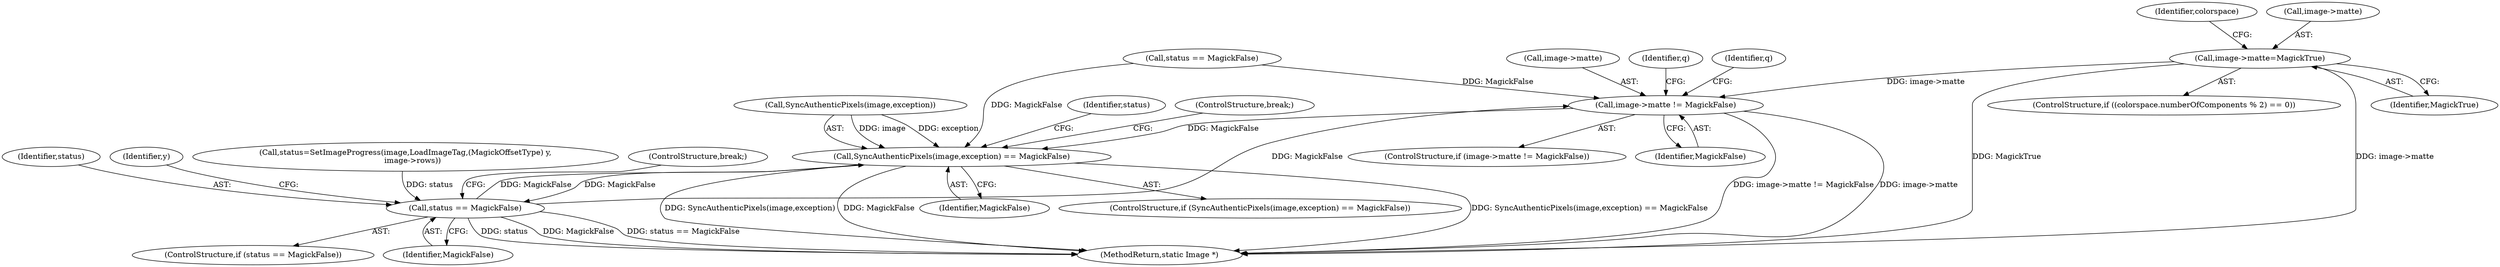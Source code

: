 digraph "0_ImageMagick_f6e9d0d9955e85bdd7540b251cd50d598dacc5e6_19@pointer" {
"1000638" [label="(Call,image->matte=MagickTrue)"];
"1001160" [label="(Call,image->matte != MagickFalse)"];
"1001193" [label="(Call,SyncAuthenticPixels(image,exception) == MagickFalse)"];
"1001211" [label="(Call,status == MagickFalse)"];
"1001212" [label="(Identifier,status)"];
"1001160" [label="(Call,image->matte != MagickFalse)"];
"1001171" [label="(Identifier,q)"];
"1001210" [label="(ControlStructure,if (status == MagickFalse))"];
"1000638" [label="(Call,image->matte=MagickTrue)"];
"1001200" [label="(Identifier,status)"];
"1000687" [label="(Call,status == MagickFalse)"];
"1001192" [label="(ControlStructure,if (SyncAuthenticPixels(image,exception) == MagickFalse))"];
"1000929" [label="(Identifier,y)"];
"1001159" [label="(ControlStructure,if (image->matte != MagickFalse))"];
"1001198" [label="(ControlStructure,break;)"];
"1001229" [label="(MethodReturn,static Image *)"];
"1001199" [label="(Call,status=SetImageProgress(image,LoadImageTag,(MagickOffsetType) y,\n      image->rows))"];
"1001211" [label="(Call,status == MagickFalse)"];
"1001161" [label="(Call,image->matte)"];
"1001193" [label="(Call,SyncAuthenticPixels(image,exception) == MagickFalse)"];
"1001164" [label="(Identifier,MagickFalse)"];
"1000646" [label="(Identifier,colorspace)"];
"1001166" [label="(Identifier,q)"];
"1000639" [label="(Call,image->matte)"];
"1001194" [label="(Call,SyncAuthenticPixels(image,exception))"];
"1000630" [label="(ControlStructure,if ((colorspace.numberOfComponents % 2) == 0))"];
"1001197" [label="(Identifier,MagickFalse)"];
"1001214" [label="(ControlStructure,break;)"];
"1001213" [label="(Identifier,MagickFalse)"];
"1000642" [label="(Identifier,MagickTrue)"];
"1000638" -> "1000630"  [label="AST: "];
"1000638" -> "1000642"  [label="CFG: "];
"1000639" -> "1000638"  [label="AST: "];
"1000642" -> "1000638"  [label="AST: "];
"1000646" -> "1000638"  [label="CFG: "];
"1000638" -> "1001229"  [label="DDG: image->matte"];
"1000638" -> "1001229"  [label="DDG: MagickTrue"];
"1000638" -> "1001160"  [label="DDG: image->matte"];
"1001160" -> "1001159"  [label="AST: "];
"1001160" -> "1001164"  [label="CFG: "];
"1001161" -> "1001160"  [label="AST: "];
"1001164" -> "1001160"  [label="AST: "];
"1001166" -> "1001160"  [label="CFG: "];
"1001171" -> "1001160"  [label="CFG: "];
"1001160" -> "1001229"  [label="DDG: image->matte != MagickFalse"];
"1001160" -> "1001229"  [label="DDG: image->matte"];
"1000687" -> "1001160"  [label="DDG: MagickFalse"];
"1001211" -> "1001160"  [label="DDG: MagickFalse"];
"1001160" -> "1001193"  [label="DDG: MagickFalse"];
"1001193" -> "1001192"  [label="AST: "];
"1001193" -> "1001197"  [label="CFG: "];
"1001194" -> "1001193"  [label="AST: "];
"1001197" -> "1001193"  [label="AST: "];
"1001198" -> "1001193"  [label="CFG: "];
"1001200" -> "1001193"  [label="CFG: "];
"1001193" -> "1001229"  [label="DDG: MagickFalse"];
"1001193" -> "1001229"  [label="DDG: SyncAuthenticPixels(image,exception)"];
"1001193" -> "1001229"  [label="DDG: SyncAuthenticPixels(image,exception) == MagickFalse"];
"1001194" -> "1001193"  [label="DDG: image"];
"1001194" -> "1001193"  [label="DDG: exception"];
"1000687" -> "1001193"  [label="DDG: MagickFalse"];
"1001211" -> "1001193"  [label="DDG: MagickFalse"];
"1001193" -> "1001211"  [label="DDG: MagickFalse"];
"1001211" -> "1001210"  [label="AST: "];
"1001211" -> "1001213"  [label="CFG: "];
"1001212" -> "1001211"  [label="AST: "];
"1001213" -> "1001211"  [label="AST: "];
"1001214" -> "1001211"  [label="CFG: "];
"1000929" -> "1001211"  [label="CFG: "];
"1001211" -> "1001229"  [label="DDG: MagickFalse"];
"1001211" -> "1001229"  [label="DDG: status == MagickFalse"];
"1001211" -> "1001229"  [label="DDG: status"];
"1001199" -> "1001211"  [label="DDG: status"];
}
